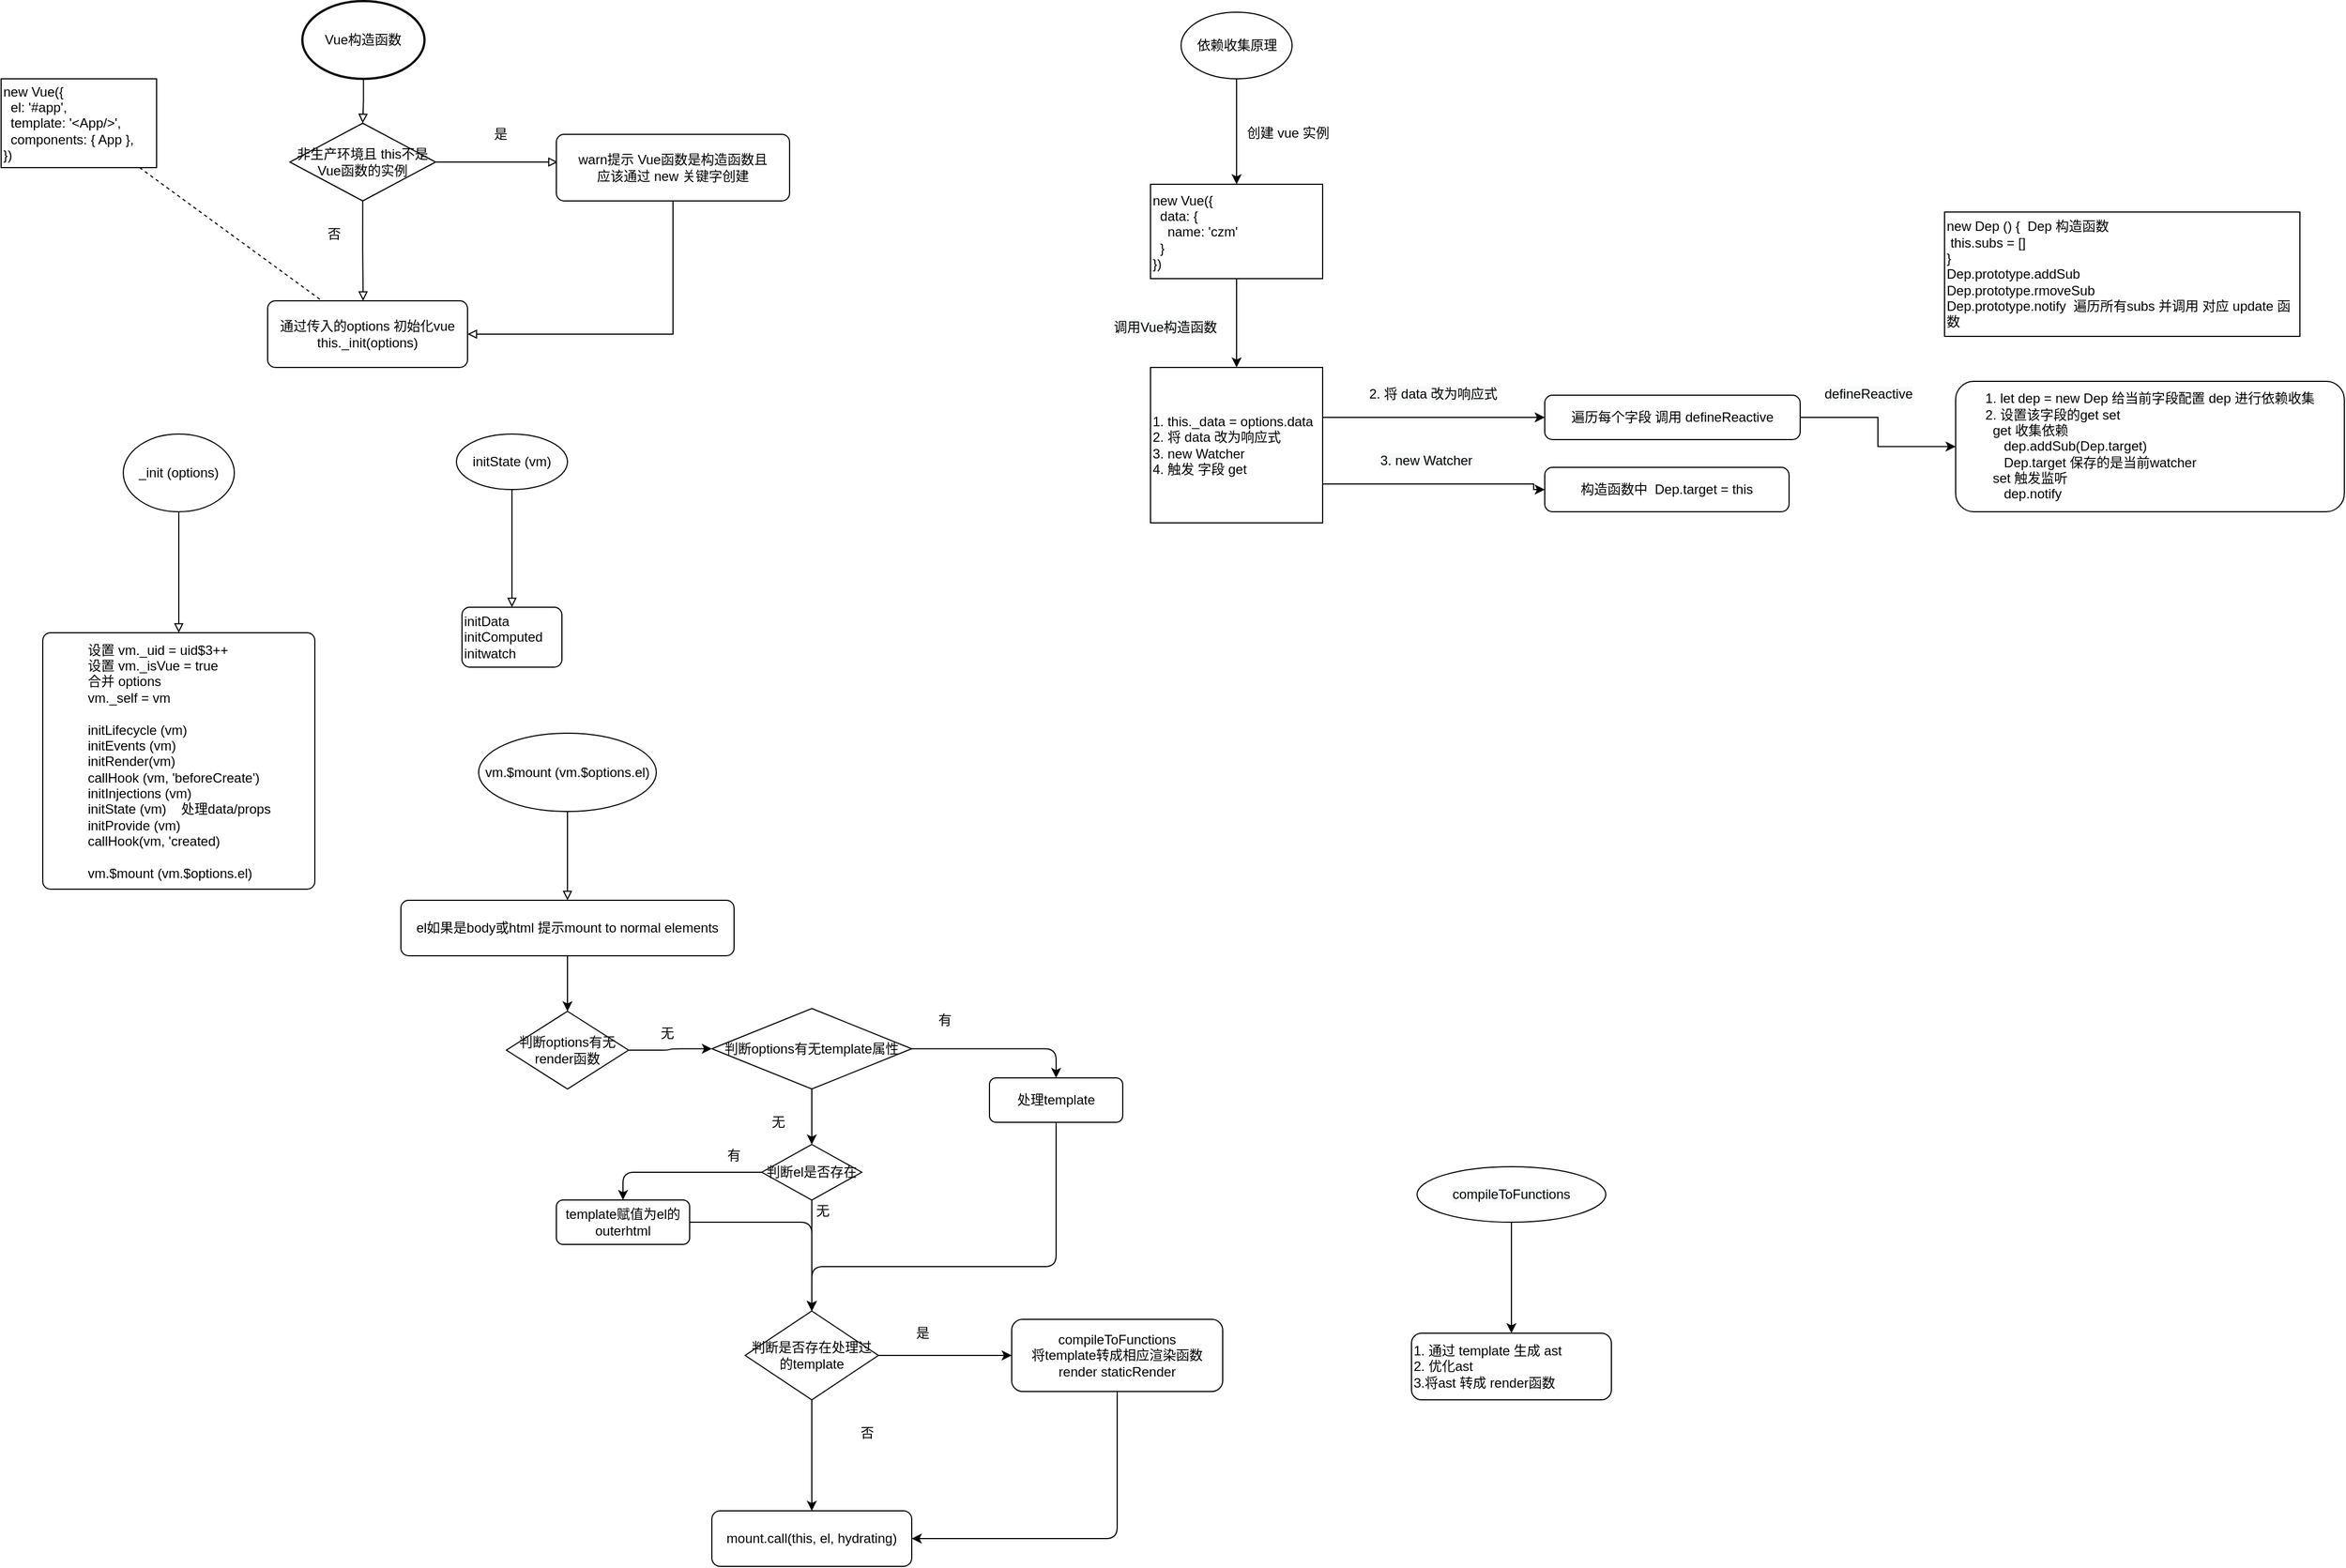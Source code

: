 <mxfile version="14.6.5" type="github">
  <diagram id="C5RBs43oDa-KdzZeNtuy" name="Page-1">
    <mxGraphModel dx="2249" dy="1931" grid="1" gridSize="10" guides="1" tooltips="1" connect="1" arrows="1" fold="1" page="1" pageScale="1" pageWidth="827" pageHeight="1169" math="0" shadow="0">
      <root>
        <mxCell id="WIyWlLk6GJQsqaUBKTNV-0" />
        <mxCell id="WIyWlLk6GJQsqaUBKTNV-1" parent="WIyWlLk6GJQsqaUBKTNV-0" />
        <mxCell id="px5DFVO-k1kZFDJR76U2-18" style="edgeStyle=orthogonalEdgeStyle;rounded=0;orthogonalLoop=1;jettySize=auto;html=1;endArrow=block;endFill=0;entryX=0.5;entryY=0;entryDx=0;entryDy=0;entryPerimeter=0;" parent="WIyWlLk6GJQsqaUBKTNV-1" source="px5DFVO-k1kZFDJR76U2-19" target="px5DFVO-k1kZFDJR76U2-21" edge="1">
          <mxGeometry relative="1" as="geometry">
            <mxPoint x="-333.75" y="-990" as="targetPoint" />
          </mxGeometry>
        </mxCell>
        <mxCell id="px5DFVO-k1kZFDJR76U2-19" value="Vue构造函数" style="strokeWidth=2;html=1;shape=mxgraph.flowchart.start_2;whiteSpace=wrap;" parent="WIyWlLk6GJQsqaUBKTNV-1" vertex="1">
          <mxGeometry x="-388.75" y="-1130" width="110" height="70" as="geometry" />
        </mxCell>
        <mxCell id="px5DFVO-k1kZFDJR76U2-20" style="edgeStyle=orthogonalEdgeStyle;rounded=0;orthogonalLoop=1;jettySize=auto;html=1;exitX=1;exitY=0.5;exitDx=0;exitDy=0;exitPerimeter=0;endArrow=block;endFill=0;" parent="WIyWlLk6GJQsqaUBKTNV-1" source="px5DFVO-k1kZFDJR76U2-21" edge="1">
          <mxGeometry relative="1" as="geometry">
            <mxPoint x="-158.75" y="-985" as="targetPoint" />
          </mxGeometry>
        </mxCell>
        <mxCell id="px5DFVO-k1kZFDJR76U2-23" style="edgeStyle=orthogonalEdgeStyle;rounded=0;orthogonalLoop=1;jettySize=auto;html=1;exitX=0.5;exitY=1;exitDx=0;exitDy=0;exitPerimeter=0;endArrow=block;endFill=0;" parent="WIyWlLk6GJQsqaUBKTNV-1" source="px5DFVO-k1kZFDJR76U2-21" edge="1">
          <mxGeometry relative="1" as="geometry">
            <mxPoint x="-334" y="-860" as="targetPoint" />
          </mxGeometry>
        </mxCell>
        <mxCell id="px5DFVO-k1kZFDJR76U2-21" value="非生产环境且 this不是Vue函数的实例" style="strokeWidth=1;html=1;shape=mxgraph.flowchart.decision;whiteSpace=wrap;" parent="WIyWlLk6GJQsqaUBKTNV-1" vertex="1">
          <mxGeometry x="-400" y="-1020" width="131.25" height="70" as="geometry" />
        </mxCell>
        <mxCell id="px5DFVO-k1kZFDJR76U2-22" value="是" style="text;html=1;strokeColor=none;fillColor=none;align=center;verticalAlign=middle;whiteSpace=wrap;rounded=0;" parent="WIyWlLk6GJQsqaUBKTNV-1" vertex="1">
          <mxGeometry x="-230" y="-1020" width="40" height="20" as="geometry" />
        </mxCell>
        <mxCell id="px5DFVO-k1kZFDJR76U2-25" value="通过传入的options 初始化vue&lt;br&gt;this._init(options)" style="rounded=1;whiteSpace=wrap;html=1;absoluteArcSize=1;arcSize=14;strokeWidth=1;" parent="WIyWlLk6GJQsqaUBKTNV-1" vertex="1">
          <mxGeometry x="-420" y="-860" width="180" height="60" as="geometry" />
        </mxCell>
        <mxCell id="px5DFVO-k1kZFDJR76U2-27" style="edgeStyle=orthogonalEdgeStyle;rounded=0;orthogonalLoop=1;jettySize=auto;html=1;exitX=0.5;exitY=1;exitDx=0;exitDy=0;entryX=1;entryY=0.5;entryDx=0;entryDy=0;endArrow=block;endFill=0;" parent="WIyWlLk6GJQsqaUBKTNV-1" source="px5DFVO-k1kZFDJR76U2-26" target="px5DFVO-k1kZFDJR76U2-25" edge="1">
          <mxGeometry relative="1" as="geometry" />
        </mxCell>
        <mxCell id="px5DFVO-k1kZFDJR76U2-26" value="warn提示 Vue函数是构造函数且&lt;br&gt;应该通过 new 关键字创建" style="rounded=1;whiteSpace=wrap;html=1;absoluteArcSize=1;arcSize=14;strokeWidth=1;" parent="WIyWlLk6GJQsqaUBKTNV-1" vertex="1">
          <mxGeometry x="-160" y="-1010" width="210" height="60" as="geometry" />
        </mxCell>
        <mxCell id="px5DFVO-k1kZFDJR76U2-28" value="否" style="text;html=1;strokeColor=none;fillColor=none;align=center;verticalAlign=middle;whiteSpace=wrap;rounded=0;" parent="WIyWlLk6GJQsqaUBKTNV-1" vertex="1">
          <mxGeometry x="-380" y="-930" width="40" height="20" as="geometry" />
        </mxCell>
        <mxCell id="px5DFVO-k1kZFDJR76U2-29" value="&lt;div&gt;new Vue({&lt;/div&gt;&lt;div&gt;&amp;nbsp; el: &#39;#app&#39;,&lt;/div&gt;&lt;div&gt;&amp;nbsp; template: &#39;&amp;lt;App/&amp;gt;&#39;,&lt;/div&gt;&lt;div&gt;&amp;nbsp; components: { App },&lt;/div&gt;&lt;div&gt;})&lt;/div&gt;" style="rounded=0;whiteSpace=wrap;html=1;strokeWidth=1;align=left;" parent="WIyWlLk6GJQsqaUBKTNV-1" vertex="1">
          <mxGeometry x="-660" y="-1060" width="140" height="80" as="geometry" />
        </mxCell>
        <mxCell id="px5DFVO-k1kZFDJR76U2-31" value="" style="endArrow=none;dashed=1;html=1;" parent="WIyWlLk6GJQsqaUBKTNV-1" source="px5DFVO-k1kZFDJR76U2-29" target="px5DFVO-k1kZFDJR76U2-25" edge="1">
          <mxGeometry width="50" height="50" relative="1" as="geometry">
            <mxPoint x="-350" y="-940" as="sourcePoint" />
            <mxPoint x="-300" y="-990" as="targetPoint" />
          </mxGeometry>
        </mxCell>
        <mxCell id="px5DFVO-k1kZFDJR76U2-34" style="edgeStyle=orthogonalEdgeStyle;rounded=0;orthogonalLoop=1;jettySize=auto;html=1;endArrow=block;endFill=0;entryX=0.5;entryY=0;entryDx=0;entryDy=0;" parent="WIyWlLk6GJQsqaUBKTNV-1" source="px5DFVO-k1kZFDJR76U2-33" target="px5DFVO-k1kZFDJR76U2-35" edge="1">
          <mxGeometry relative="1" as="geometry">
            <mxPoint x="-500" y="-590" as="targetPoint" />
          </mxGeometry>
        </mxCell>
        <mxCell id="px5DFVO-k1kZFDJR76U2-33" value="_init (options)" style="strokeWidth=1;html=1;shape=mxgraph.flowchart.start_2;whiteSpace=wrap;rounded=1;" parent="WIyWlLk6GJQsqaUBKTNV-1" vertex="1">
          <mxGeometry x="-550" y="-740" width="100" height="70" as="geometry" />
        </mxCell>
        <mxCell id="px5DFVO-k1kZFDJR76U2-35" value="&lt;div style=&quot;text-align: justify&quot;&gt;&lt;span&gt;设置 vm._uid = uid$3++&lt;/span&gt;&lt;/div&gt;&lt;div style=&quot;text-align: justify&quot;&gt;&lt;span&gt;设置 vm._isVue = true&lt;/span&gt;&lt;/div&gt;&lt;div style=&quot;text-align: justify&quot;&gt;合并 options&lt;/div&gt;&lt;div style=&quot;text-align: justify&quot;&gt;vm._self = vm&lt;/div&gt;&lt;div style=&quot;text-align: justify&quot;&gt;&lt;br&gt;&lt;/div&gt;&lt;div style=&quot;text-align: justify&quot;&gt;initLifecycle (vm)&lt;/div&gt;&lt;div style=&quot;text-align: justify&quot;&gt;initEvents (vm)&lt;/div&gt;&lt;div style=&quot;text-align: justify&quot;&gt;initRender(vm)&lt;/div&gt;&lt;div style=&quot;text-align: justify&quot;&gt;callHook (vm, &#39;beforeCreate&#39;)&lt;/div&gt;&lt;div style=&quot;text-align: justify&quot;&gt;initInjections (vm)&lt;/div&gt;&lt;div style=&quot;text-align: justify&quot;&gt;initState (vm)&amp;nbsp; &amp;nbsp; 处理data/props&lt;/div&gt;&lt;div style=&quot;text-align: justify&quot;&gt;initProvide (vm)&lt;/div&gt;&lt;div style=&quot;text-align: justify&quot;&gt;callHook(vm, &#39;created)&lt;/div&gt;&lt;div style=&quot;text-align: justify&quot;&gt;&lt;br&gt;&lt;/div&gt;&lt;div style=&quot;text-align: justify&quot;&gt;vm.$mount (vm.$options.el)&lt;/div&gt;" style="rounded=1;whiteSpace=wrap;html=1;absoluteArcSize=1;arcSize=14;strokeWidth=1;" parent="WIyWlLk6GJQsqaUBKTNV-1" vertex="1">
          <mxGeometry x="-622.5" y="-561" width="245" height="231" as="geometry" />
        </mxCell>
        <mxCell id="px5DFVO-k1kZFDJR76U2-37" style="edgeStyle=orthogonalEdgeStyle;rounded=0;orthogonalLoop=1;jettySize=auto;html=1;endArrow=block;endFill=0;entryX=0.5;entryY=0;entryDx=0;entryDy=0;" parent="WIyWlLk6GJQsqaUBKTNV-1" source="px5DFVO-k1kZFDJR76U2-36" target="px5DFVO-k1kZFDJR76U2-38" edge="1">
          <mxGeometry relative="1" as="geometry">
            <mxPoint x="-200" y="-600" as="targetPoint" />
          </mxGeometry>
        </mxCell>
        <mxCell id="px5DFVO-k1kZFDJR76U2-36" value="&lt;span style=&quot;text-align: justify&quot;&gt;initState (vm)&lt;/span&gt;" style="strokeWidth=1;html=1;shape=mxgraph.flowchart.start_2;whiteSpace=wrap;rounded=1;" parent="WIyWlLk6GJQsqaUBKTNV-1" vertex="1">
          <mxGeometry x="-250" y="-740" width="100" height="50" as="geometry" />
        </mxCell>
        <mxCell id="px5DFVO-k1kZFDJR76U2-38" value="initData&lt;br&gt;initComputed&lt;br&gt;&lt;div&gt;&lt;span&gt;initwatch&lt;/span&gt;&lt;/div&gt;" style="rounded=1;whiteSpace=wrap;html=1;absoluteArcSize=1;arcSize=14;strokeWidth=1;align=left;" parent="WIyWlLk6GJQsqaUBKTNV-1" vertex="1">
          <mxGeometry x="-245" y="-584" width="90" height="54" as="geometry" />
        </mxCell>
        <mxCell id="px5DFVO-k1kZFDJR76U2-41" style="edgeStyle=orthogonalEdgeStyle;rounded=0;orthogonalLoop=1;jettySize=auto;html=1;endArrow=block;endFill=0;entryX=0.5;entryY=0;entryDx=0;entryDy=0;" parent="WIyWlLk6GJQsqaUBKTNV-1" source="px5DFVO-k1kZFDJR76U2-39" target="px5DFVO-k1kZFDJR76U2-42" edge="1">
          <mxGeometry relative="1" as="geometry">
            <mxPoint x="-150" y="-340" as="targetPoint" />
          </mxGeometry>
        </mxCell>
        <mxCell id="px5DFVO-k1kZFDJR76U2-39" value="&lt;span style=&quot;text-align: justify&quot;&gt;vm.$mount (vm.$options.el)&lt;/span&gt;" style="strokeWidth=1;html=1;shape=mxgraph.flowchart.start_2;whiteSpace=wrap;rounded=1;" parent="WIyWlLk6GJQsqaUBKTNV-1" vertex="1">
          <mxGeometry x="-230" y="-470.5" width="160" height="70.5" as="geometry" />
        </mxCell>
        <mxCell id="px5DFVO-k1kZFDJR76U2-44" style="edgeStyle=orthogonalEdgeStyle;curved=0;rounded=1;sketch=0;orthogonalLoop=1;jettySize=auto;html=1;entryX=0.5;entryY=0;entryDx=0;entryDy=0;entryPerimeter=0;" parent="WIyWlLk6GJQsqaUBKTNV-1" source="px5DFVO-k1kZFDJR76U2-42" target="px5DFVO-k1kZFDJR76U2-46" edge="1">
          <mxGeometry relative="1" as="geometry">
            <mxPoint x="-150.95" y="-200" as="targetPoint" />
          </mxGeometry>
        </mxCell>
        <mxCell id="px5DFVO-k1kZFDJR76U2-42" value="el如果是body或html 提示mount to normal elements" style="rounded=1;whiteSpace=wrap;html=1;absoluteArcSize=1;arcSize=14;strokeWidth=1;" parent="WIyWlLk6GJQsqaUBKTNV-1" vertex="1">
          <mxGeometry x="-300" y="-320" width="300" height="50" as="geometry" />
        </mxCell>
        <mxCell id="px5DFVO-k1kZFDJR76U2-48" style="edgeStyle=orthogonalEdgeStyle;curved=0;rounded=1;sketch=0;orthogonalLoop=1;jettySize=auto;html=1;entryX=0;entryY=0.5;entryDx=0;entryDy=0;" parent="WIyWlLk6GJQsqaUBKTNV-1" source="px5DFVO-k1kZFDJR76U2-46" target="px5DFVO-k1kZFDJR76U2-50" edge="1">
          <mxGeometry relative="1" as="geometry">
            <mxPoint x="-20" y="-185" as="targetPoint" />
          </mxGeometry>
        </mxCell>
        <mxCell id="px5DFVO-k1kZFDJR76U2-46" value="判断options有无render函数" style="strokeWidth=1;html=1;shape=mxgraph.flowchart.decision;whiteSpace=wrap;rounded=0;sketch=0;" parent="WIyWlLk6GJQsqaUBKTNV-1" vertex="1">
          <mxGeometry x="-205" y="-220" width="110" height="70" as="geometry" />
        </mxCell>
        <mxCell id="px5DFVO-k1kZFDJR76U2-49" value="无" style="text;html=1;strokeColor=none;fillColor=none;align=center;verticalAlign=middle;whiteSpace=wrap;rounded=0;sketch=0;" parent="WIyWlLk6GJQsqaUBKTNV-1" vertex="1">
          <mxGeometry x="-80" y="-210" width="40" height="20" as="geometry" />
        </mxCell>
        <mxCell id="px5DFVO-k1kZFDJR76U2-51" style="edgeStyle=orthogonalEdgeStyle;curved=0;rounded=1;sketch=0;orthogonalLoop=1;jettySize=auto;html=1;entryX=0.5;entryY=0;entryDx=0;entryDy=0;" parent="WIyWlLk6GJQsqaUBKTNV-1" source="px5DFVO-k1kZFDJR76U2-50" target="px5DFVO-k1kZFDJR76U2-58" edge="1">
          <mxGeometry relative="1" as="geometry">
            <mxPoint x="70" y="-90" as="targetPoint" />
          </mxGeometry>
        </mxCell>
        <mxCell id="px5DFVO-k1kZFDJR76U2-54" style="edgeStyle=orthogonalEdgeStyle;curved=0;rounded=1;sketch=0;orthogonalLoop=1;jettySize=auto;html=1;exitX=1;exitY=0.5;exitDx=0;exitDy=0;entryX=0.5;entryY=0;entryDx=0;entryDy=0;" parent="WIyWlLk6GJQsqaUBKTNV-1" source="px5DFVO-k1kZFDJR76U2-50" target="px5DFVO-k1kZFDJR76U2-56" edge="1">
          <mxGeometry relative="1" as="geometry">
            <mxPoint x="220" y="-186" as="targetPoint" />
          </mxGeometry>
        </mxCell>
        <mxCell id="px5DFVO-k1kZFDJR76U2-50" value="判断options有无template属性" style="rhombus;whiteSpace=wrap;html=1;fontFamily=Helvetica;fontSize=12;fontColor=#000000;align=center;strokeColor=#000000;strokeWidth=1;fillColor=#ffffff;sketch=0;" parent="WIyWlLk6GJQsqaUBKTNV-1" vertex="1">
          <mxGeometry x="-20" y="-222.5" width="180" height="72.5" as="geometry" />
        </mxCell>
        <mxCell id="px5DFVO-k1kZFDJR76U2-53" value="无" style="text;html=1;strokeColor=none;fillColor=none;align=center;verticalAlign=middle;whiteSpace=wrap;rounded=0;sketch=0;" parent="WIyWlLk6GJQsqaUBKTNV-1" vertex="1">
          <mxGeometry x="20" y="-130" width="40" height="20" as="geometry" />
        </mxCell>
        <mxCell id="px5DFVO-k1kZFDJR76U2-55" value="有" style="text;html=1;strokeColor=none;fillColor=none;align=center;verticalAlign=middle;whiteSpace=wrap;rounded=0;sketch=0;" parent="WIyWlLk6GJQsqaUBKTNV-1" vertex="1">
          <mxGeometry x="170" y="-222" width="40" height="20" as="geometry" />
        </mxCell>
        <mxCell id="px5DFVO-k1kZFDJR76U2-72" style="edgeStyle=orthogonalEdgeStyle;curved=0;rounded=1;sketch=0;orthogonalLoop=1;jettySize=auto;html=1;entryX=0.5;entryY=0;entryDx=0;entryDy=0;" parent="WIyWlLk6GJQsqaUBKTNV-1" source="px5DFVO-k1kZFDJR76U2-56" target="px5DFVO-k1kZFDJR76U2-60" edge="1">
          <mxGeometry relative="1" as="geometry">
            <Array as="points">
              <mxPoint x="290" y="10" />
              <mxPoint x="70" y="10" />
            </Array>
          </mxGeometry>
        </mxCell>
        <mxCell id="px5DFVO-k1kZFDJR76U2-56" value="处理template" style="rounded=1;whiteSpace=wrap;html=1;sketch=0;strokeWidth=1;" parent="WIyWlLk6GJQsqaUBKTNV-1" vertex="1">
          <mxGeometry x="230" y="-160" width="120" height="40" as="geometry" />
        </mxCell>
        <mxCell id="px5DFVO-k1kZFDJR76U2-61" style="edgeStyle=orthogonalEdgeStyle;curved=0;rounded=1;sketch=0;orthogonalLoop=1;jettySize=auto;html=1;entryX=0.5;entryY=0;entryDx=0;entryDy=0;" parent="WIyWlLk6GJQsqaUBKTNV-1" source="px5DFVO-k1kZFDJR76U2-58" target="px5DFVO-k1kZFDJR76U2-60" edge="1">
          <mxGeometry relative="1" as="geometry" />
        </mxCell>
        <mxCell id="px5DFVO-k1kZFDJR76U2-67" style="edgeStyle=orthogonalEdgeStyle;curved=0;rounded=1;sketch=0;orthogonalLoop=1;jettySize=auto;html=1;entryX=0.5;entryY=0;entryDx=0;entryDy=0;" parent="WIyWlLk6GJQsqaUBKTNV-1" source="px5DFVO-k1kZFDJR76U2-58" target="px5DFVO-k1kZFDJR76U2-69" edge="1">
          <mxGeometry relative="1" as="geometry">
            <mxPoint x="-40" y="-75" as="targetPoint" />
          </mxGeometry>
        </mxCell>
        <mxCell id="px5DFVO-k1kZFDJR76U2-58" value="判断el是否存在" style="rhombus;whiteSpace=wrap;html=1;rounded=0;sketch=0;strokeWidth=1;" parent="WIyWlLk6GJQsqaUBKTNV-1" vertex="1">
          <mxGeometry x="25" y="-100" width="90" height="50" as="geometry" />
        </mxCell>
        <mxCell id="px5DFVO-k1kZFDJR76U2-74" style="edgeStyle=orthogonalEdgeStyle;curved=0;rounded=1;sketch=0;orthogonalLoop=1;jettySize=auto;html=1;entryX=0;entryY=0.5;entryDx=0;entryDy=0;" parent="WIyWlLk6GJQsqaUBKTNV-1" source="px5DFVO-k1kZFDJR76U2-60" target="px5DFVO-k1kZFDJR76U2-76" edge="1">
          <mxGeometry relative="1" as="geometry">
            <mxPoint x="200" y="85" as="targetPoint" />
          </mxGeometry>
        </mxCell>
        <mxCell id="px5DFVO-k1kZFDJR76U2-80" style="edgeStyle=orthogonalEdgeStyle;curved=0;rounded=1;sketch=0;orthogonalLoop=1;jettySize=auto;html=1;entryX=0.5;entryY=0;entryDx=0;entryDy=0;" parent="WIyWlLk6GJQsqaUBKTNV-1" source="px5DFVO-k1kZFDJR76U2-60" target="px5DFVO-k1kZFDJR76U2-78" edge="1">
          <mxGeometry relative="1" as="geometry" />
        </mxCell>
        <mxCell id="px5DFVO-k1kZFDJR76U2-60" value="判断是否存在处理过的template" style="rhombus;whiteSpace=wrap;html=1;fontFamily=Helvetica;fontSize=12;fontColor=#000000;align=center;strokeColor=#000000;strokeWidth=1;fillColor=#ffffff;sketch=0;" parent="WIyWlLk6GJQsqaUBKTNV-1" vertex="1">
          <mxGeometry x="10" y="50" width="120" height="80" as="geometry" />
        </mxCell>
        <mxCell id="px5DFVO-k1kZFDJR76U2-62" value="无" style="text;html=1;strokeColor=none;fillColor=none;align=center;verticalAlign=middle;whiteSpace=wrap;rounded=0;sketch=0;" parent="WIyWlLk6GJQsqaUBKTNV-1" vertex="1">
          <mxGeometry x="60" y="-50" width="40" height="20" as="geometry" />
        </mxCell>
        <mxCell id="px5DFVO-k1kZFDJR76U2-68" value="有" style="text;html=1;strokeColor=none;fillColor=none;align=center;verticalAlign=middle;whiteSpace=wrap;rounded=0;sketch=0;" parent="WIyWlLk6GJQsqaUBKTNV-1" vertex="1">
          <mxGeometry x="-20" y="-100" width="40" height="20" as="geometry" />
        </mxCell>
        <mxCell id="px5DFVO-k1kZFDJR76U2-71" style="edgeStyle=orthogonalEdgeStyle;curved=0;rounded=1;sketch=0;orthogonalLoop=1;jettySize=auto;html=1;entryX=0.5;entryY=0;entryDx=0;entryDy=0;" parent="WIyWlLk6GJQsqaUBKTNV-1" source="px5DFVO-k1kZFDJR76U2-69" target="px5DFVO-k1kZFDJR76U2-60" edge="1">
          <mxGeometry relative="1" as="geometry">
            <mxPoint x="70" as="targetPoint" />
            <Array as="points">
              <mxPoint x="70" y="-30" />
            </Array>
          </mxGeometry>
        </mxCell>
        <mxCell id="px5DFVO-k1kZFDJR76U2-69" value="template赋值为el的outerhtml" style="rounded=1;whiteSpace=wrap;html=1;sketch=0;strokeWidth=1;" parent="WIyWlLk6GJQsqaUBKTNV-1" vertex="1">
          <mxGeometry x="-160" y="-50" width="120" height="40" as="geometry" />
        </mxCell>
        <mxCell id="px5DFVO-k1kZFDJR76U2-75" value="是" style="text;html=1;strokeColor=none;fillColor=none;align=center;verticalAlign=middle;whiteSpace=wrap;rounded=0;sketch=0;" parent="WIyWlLk6GJQsqaUBKTNV-1" vertex="1">
          <mxGeometry x="150" y="60" width="40" height="20" as="geometry" />
        </mxCell>
        <mxCell id="px5DFVO-k1kZFDJR76U2-82" style="edgeStyle=orthogonalEdgeStyle;curved=0;rounded=1;sketch=0;orthogonalLoop=1;jettySize=auto;html=1;entryX=1;entryY=0.5;entryDx=0;entryDy=0;" parent="WIyWlLk6GJQsqaUBKTNV-1" source="px5DFVO-k1kZFDJR76U2-76" target="px5DFVO-k1kZFDJR76U2-78" edge="1">
          <mxGeometry relative="1" as="geometry">
            <Array as="points">
              <mxPoint x="345" y="255" />
            </Array>
          </mxGeometry>
        </mxCell>
        <mxCell id="px5DFVO-k1kZFDJR76U2-76" value="compileToFunctions&lt;br&gt;将template转成相应渲染函数&lt;br&gt;render staticRender" style="rounded=1;whiteSpace=wrap;html=1;sketch=0;strokeWidth=1;" parent="WIyWlLk6GJQsqaUBKTNV-1" vertex="1">
          <mxGeometry x="250" y="57.5" width="190" height="65" as="geometry" />
        </mxCell>
        <mxCell id="px5DFVO-k1kZFDJR76U2-78" value="mount.call(this, el, hydrating)" style="rounded=1;whiteSpace=wrap;html=1;sketch=0;strokeWidth=1;" parent="WIyWlLk6GJQsqaUBKTNV-1" vertex="1">
          <mxGeometry x="-20" y="230" width="180" height="50" as="geometry" />
        </mxCell>
        <mxCell id="px5DFVO-k1kZFDJR76U2-81" value="否" style="text;html=1;strokeColor=none;fillColor=none;align=center;verticalAlign=middle;whiteSpace=wrap;rounded=0;sketch=0;" parent="WIyWlLk6GJQsqaUBKTNV-1" vertex="1">
          <mxGeometry x="100" y="150" width="40" height="20" as="geometry" />
        </mxCell>
        <mxCell id="wziX6oQnGaDQpjEQgYpW-6" value="" style="edgeStyle=orthogonalEdgeStyle;rounded=0;orthogonalLoop=1;jettySize=auto;html=1;" parent="WIyWlLk6GJQsqaUBKTNV-1" source="wziX6oQnGaDQpjEQgYpW-4" target="wziX6oQnGaDQpjEQgYpW-5" edge="1">
          <mxGeometry relative="1" as="geometry" />
        </mxCell>
        <mxCell id="wziX6oQnGaDQpjEQgYpW-4" value="依赖收集原理" style="strokeWidth=1;html=1;shape=mxgraph.flowchart.start_1;whiteSpace=wrap;" parent="WIyWlLk6GJQsqaUBKTNV-1" vertex="1">
          <mxGeometry x="402.5" y="-1120" width="100" height="60" as="geometry" />
        </mxCell>
        <mxCell id="wziX6oQnGaDQpjEQgYpW-8" value="" style="edgeStyle=orthogonalEdgeStyle;rounded=0;orthogonalLoop=1;jettySize=auto;html=1;" parent="WIyWlLk6GJQsqaUBKTNV-1" source="wziX6oQnGaDQpjEQgYpW-5" target="wziX6oQnGaDQpjEQgYpW-7" edge="1">
          <mxGeometry relative="1" as="geometry" />
        </mxCell>
        <mxCell id="wziX6oQnGaDQpjEQgYpW-5" value="new Vue({&lt;br&gt;&amp;nbsp; data: {&lt;br&gt;&amp;nbsp; &amp;nbsp; name: &#39;czm&#39;&lt;br&gt;&amp;nbsp; }&lt;br&gt;})" style="whiteSpace=wrap;html=1;strokeWidth=1;align=left;" parent="WIyWlLk6GJQsqaUBKTNV-1" vertex="1">
          <mxGeometry x="375" y="-965" width="155" height="85" as="geometry" />
        </mxCell>
        <mxCell id="wziX6oQnGaDQpjEQgYpW-11" style="edgeStyle=orthogonalEdgeStyle;rounded=0;orthogonalLoop=1;jettySize=auto;html=1;exitX=1;exitY=0.5;exitDx=0;exitDy=0;entryX=0;entryY=0.5;entryDx=0;entryDy=0;" parent="WIyWlLk6GJQsqaUBKTNV-1" source="wziX6oQnGaDQpjEQgYpW-7" target="wziX6oQnGaDQpjEQgYpW-14" edge="1">
          <mxGeometry relative="1" as="geometry">
            <mxPoint x="850" y="-755" as="targetPoint" />
            <Array as="points">
              <mxPoint x="530" y="-755" />
            </Array>
          </mxGeometry>
        </mxCell>
        <mxCell id="wziX6oQnGaDQpjEQgYpW-20" style="edgeStyle=orthogonalEdgeStyle;rounded=0;orthogonalLoop=1;jettySize=auto;html=1;exitX=1;exitY=0.75;exitDx=0;exitDy=0;" parent="WIyWlLk6GJQsqaUBKTNV-1" source="wziX6oQnGaDQpjEQgYpW-7" target="wziX6oQnGaDQpjEQgYpW-21" edge="1">
          <mxGeometry relative="1" as="geometry">
            <mxPoint x="730" y="-695" as="targetPoint" />
            <Array as="points">
              <mxPoint x="720" y="-695" />
              <mxPoint x="720" y="-690" />
            </Array>
          </mxGeometry>
        </mxCell>
        <mxCell id="wziX6oQnGaDQpjEQgYpW-7" value="1. this._data = options.data&lt;br&gt;2. 将 data 改为响应式&lt;br&gt;3. new Watcher&lt;br&gt;4. 触发 字段 get" style="whiteSpace=wrap;html=1;strokeWidth=1;align=left;" parent="WIyWlLk6GJQsqaUBKTNV-1" vertex="1">
          <mxGeometry x="375" y="-800" width="155" height="140" as="geometry" />
        </mxCell>
        <mxCell id="wziX6oQnGaDQpjEQgYpW-9" value="&lt;span style=&quot;color: rgb(0, 0, 0); font-family: helvetica; font-size: 12px; font-style: normal; font-weight: 400; letter-spacing: normal; text-align: left; text-indent: 0px; text-transform: none; word-spacing: 0px; background-color: rgb(248, 249, 250); display: inline; float: none;&quot;&gt;调用Vue构造函数&lt;/span&gt;" style="text;whiteSpace=wrap;html=1;" parent="WIyWlLk6GJQsqaUBKTNV-1" vertex="1">
          <mxGeometry x="340" y="-850" width="120" height="30" as="geometry" />
        </mxCell>
        <mxCell id="wziX6oQnGaDQpjEQgYpW-10" value="&lt;font face=&quot;helvetica&quot;&gt;创建 vue 实例&lt;/font&gt;" style="text;whiteSpace=wrap;html=1;" parent="WIyWlLk6GJQsqaUBKTNV-1" vertex="1">
          <mxGeometry x="460" y="-1025" width="120" height="30" as="geometry" />
        </mxCell>
        <mxCell id="wziX6oQnGaDQpjEQgYpW-12" value="&lt;span style=&quot;color: rgb(0, 0, 0); font-family: helvetica; font-size: 12px; font-style: normal; font-weight: 400; letter-spacing: normal; text-align: left; text-indent: 0px; text-transform: none; word-spacing: 0px; background-color: rgb(248, 249, 250); display: inline; float: none;&quot;&gt;2. 将 data 改为响应式&lt;/span&gt;" style="text;whiteSpace=wrap;html=1;" parent="WIyWlLk6GJQsqaUBKTNV-1" vertex="1">
          <mxGeometry x="570" y="-790" width="140" height="30" as="geometry" />
        </mxCell>
        <mxCell id="wziX6oQnGaDQpjEQgYpW-18" value="" style="edgeStyle=orthogonalEdgeStyle;rounded=0;orthogonalLoop=1;jettySize=auto;html=1;" parent="WIyWlLk6GJQsqaUBKTNV-1" source="wziX6oQnGaDQpjEQgYpW-14" target="wziX6oQnGaDQpjEQgYpW-17" edge="1">
          <mxGeometry relative="1" as="geometry" />
        </mxCell>
        <mxCell id="wziX6oQnGaDQpjEQgYpW-14" value="遍历每个字段 调用 defineReactive" style="rounded=1;whiteSpace=wrap;html=1;absoluteArcSize=1;arcSize=14;strokeWidth=1;" parent="WIyWlLk6GJQsqaUBKTNV-1" vertex="1">
          <mxGeometry x="730" y="-775" width="230" height="40" as="geometry" />
        </mxCell>
        <mxCell id="wziX6oQnGaDQpjEQgYpW-17" value="1. let dep = new Dep 给当前字段配置 dep 进行依赖收集&lt;br&gt;&lt;div style=&quot;text-align: left&quot;&gt;&lt;span&gt;2. 设置该字段的get set&lt;/span&gt;&lt;/div&gt;&lt;div style=&quot;text-align: left&quot;&gt;&lt;span&gt;&amp;nbsp; get 收集依赖&lt;/span&gt;&lt;/div&gt;&lt;div style=&quot;text-align: left&quot;&gt;&lt;span&gt;&amp;nbsp; &amp;nbsp; &amp;nbsp;dep.addSub(Dep.target)&lt;/span&gt;&lt;/div&gt;&lt;div style=&quot;text-align: left&quot;&gt;&lt;span&gt;&amp;nbsp; &amp;nbsp; &amp;nbsp;Dep.target 保存的是当前watcher&lt;/span&gt;&lt;/div&gt;&lt;div style=&quot;text-align: left&quot;&gt;&amp;nbsp; set 触发监听&lt;/div&gt;&lt;div style=&quot;text-align: left&quot;&gt;&amp;nbsp; &amp;nbsp; &amp;nbsp;dep.notify&amp;nbsp;&amp;nbsp;&lt;/div&gt;" style="rounded=1;whiteSpace=wrap;html=1;strokeWidth=1;arcSize=14;" parent="WIyWlLk6GJQsqaUBKTNV-1" vertex="1">
          <mxGeometry x="1100" y="-787.5" width="350" height="117.5" as="geometry" />
        </mxCell>
        <mxCell id="wziX6oQnGaDQpjEQgYpW-19" value="&lt;span style=&quot;color: rgb(0, 0, 0); font-family: helvetica; font-size: 12px; font-style: normal; font-weight: 400; letter-spacing: normal; text-align: center; text-indent: 0px; text-transform: none; word-spacing: 0px; background-color: rgb(248, 249, 250); display: inline; float: none;&quot;&gt;defineReactive&lt;/span&gt;" style="text;whiteSpace=wrap;html=1;" parent="WIyWlLk6GJQsqaUBKTNV-1" vertex="1">
          <mxGeometry x="980" y="-790" width="100" height="30" as="geometry" />
        </mxCell>
        <mxCell id="wziX6oQnGaDQpjEQgYpW-21" value="构造函数中&amp;nbsp; Dep.target = this" style="rounded=1;whiteSpace=wrap;html=1;absoluteArcSize=1;arcSize=14;strokeWidth=1;" parent="WIyWlLk6GJQsqaUBKTNV-1" vertex="1">
          <mxGeometry x="730" y="-710" width="220" height="40" as="geometry" />
        </mxCell>
        <mxCell id="wziX6oQnGaDQpjEQgYpW-22" value="&lt;span style=&quot;color: rgb(0, 0, 0); font-family: helvetica; font-size: 12px; font-style: normal; font-weight: 400; letter-spacing: normal; text-align: left; text-indent: 0px; text-transform: none; word-spacing: 0px; background-color: rgb(248, 249, 250); display: inline; float: none;&quot;&gt;3. new Watcher&lt;/span&gt;" style="text;whiteSpace=wrap;html=1;" parent="WIyWlLk6GJQsqaUBKTNV-1" vertex="1">
          <mxGeometry x="580" y="-730" width="110" height="30" as="geometry" />
        </mxCell>
        <mxCell id="wziX6oQnGaDQpjEQgYpW-23" value="new Dep () {&amp;nbsp; Dep 构造函数&lt;br&gt;&amp;nbsp;this.subs = []&lt;br&gt;}&lt;br&gt;Dep.prototype.addSub&lt;br&gt;Dep.prototype.rmoveSub&lt;br&gt;Dep.prototype.notify&amp;nbsp; 遍历所有subs 并调用 对应 update 函数" style="rounded=0;whiteSpace=wrap;html=1;strokeWidth=1;align=left;" parent="WIyWlLk6GJQsqaUBKTNV-1" vertex="1">
          <mxGeometry x="1090" y="-940" width="320" height="112" as="geometry" />
        </mxCell>
        <mxCell id="XjROBARizcFROUVSmWIy-9" value="" style="edgeStyle=orthogonalEdgeStyle;rounded=0;orthogonalLoop=1;jettySize=auto;html=1;" edge="1" parent="WIyWlLk6GJQsqaUBKTNV-1" source="XjROBARizcFROUVSmWIy-0" target="XjROBARizcFROUVSmWIy-8">
          <mxGeometry relative="1" as="geometry" />
        </mxCell>
        <mxCell id="XjROBARizcFROUVSmWIy-0" value="&#xa;&#xa;&lt;span style=&quot;color: rgb(0, 0, 0); font-family: helvetica; font-size: 12px; font-style: normal; font-weight: 400; letter-spacing: normal; text-align: center; text-indent: 0px; text-transform: none; word-spacing: 0px; background-color: rgb(248, 249, 250); display: inline; float: none;&quot;&gt;compileToFunctions&lt;/span&gt;&#xa;&#xa;" style="strokeWidth=1;html=1;shape=mxgraph.flowchart.start_1;whiteSpace=wrap;" vertex="1" parent="WIyWlLk6GJQsqaUBKTNV-1">
          <mxGeometry x="615" y="-80" width="170" height="50" as="geometry" />
        </mxCell>
        <mxCell id="XjROBARizcFROUVSmWIy-8" value="1. 通过 template 生成 ast&lt;br&gt;2. 优化ast&lt;br&gt;3.将ast 转成 render函数" style="whiteSpace=wrap;html=1;strokeWidth=1;rounded=1;align=left;" vertex="1" parent="WIyWlLk6GJQsqaUBKTNV-1">
          <mxGeometry x="610" y="70" width="180" height="60" as="geometry" />
        </mxCell>
      </root>
    </mxGraphModel>
  </diagram>
</mxfile>
